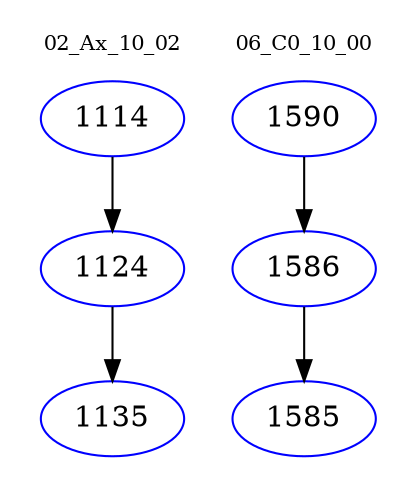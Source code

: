 digraph{
subgraph cluster_0 {
color = white
label = "02_Ax_10_02";
fontsize=10;
T0_1114 [label="1114", color="blue"]
T0_1114 -> T0_1124 [color="black"]
T0_1124 [label="1124", color="blue"]
T0_1124 -> T0_1135 [color="black"]
T0_1135 [label="1135", color="blue"]
}
subgraph cluster_1 {
color = white
label = "06_C0_10_00";
fontsize=10;
T1_1590 [label="1590", color="blue"]
T1_1590 -> T1_1586 [color="black"]
T1_1586 [label="1586", color="blue"]
T1_1586 -> T1_1585 [color="black"]
T1_1585 [label="1585", color="blue"]
}
}
